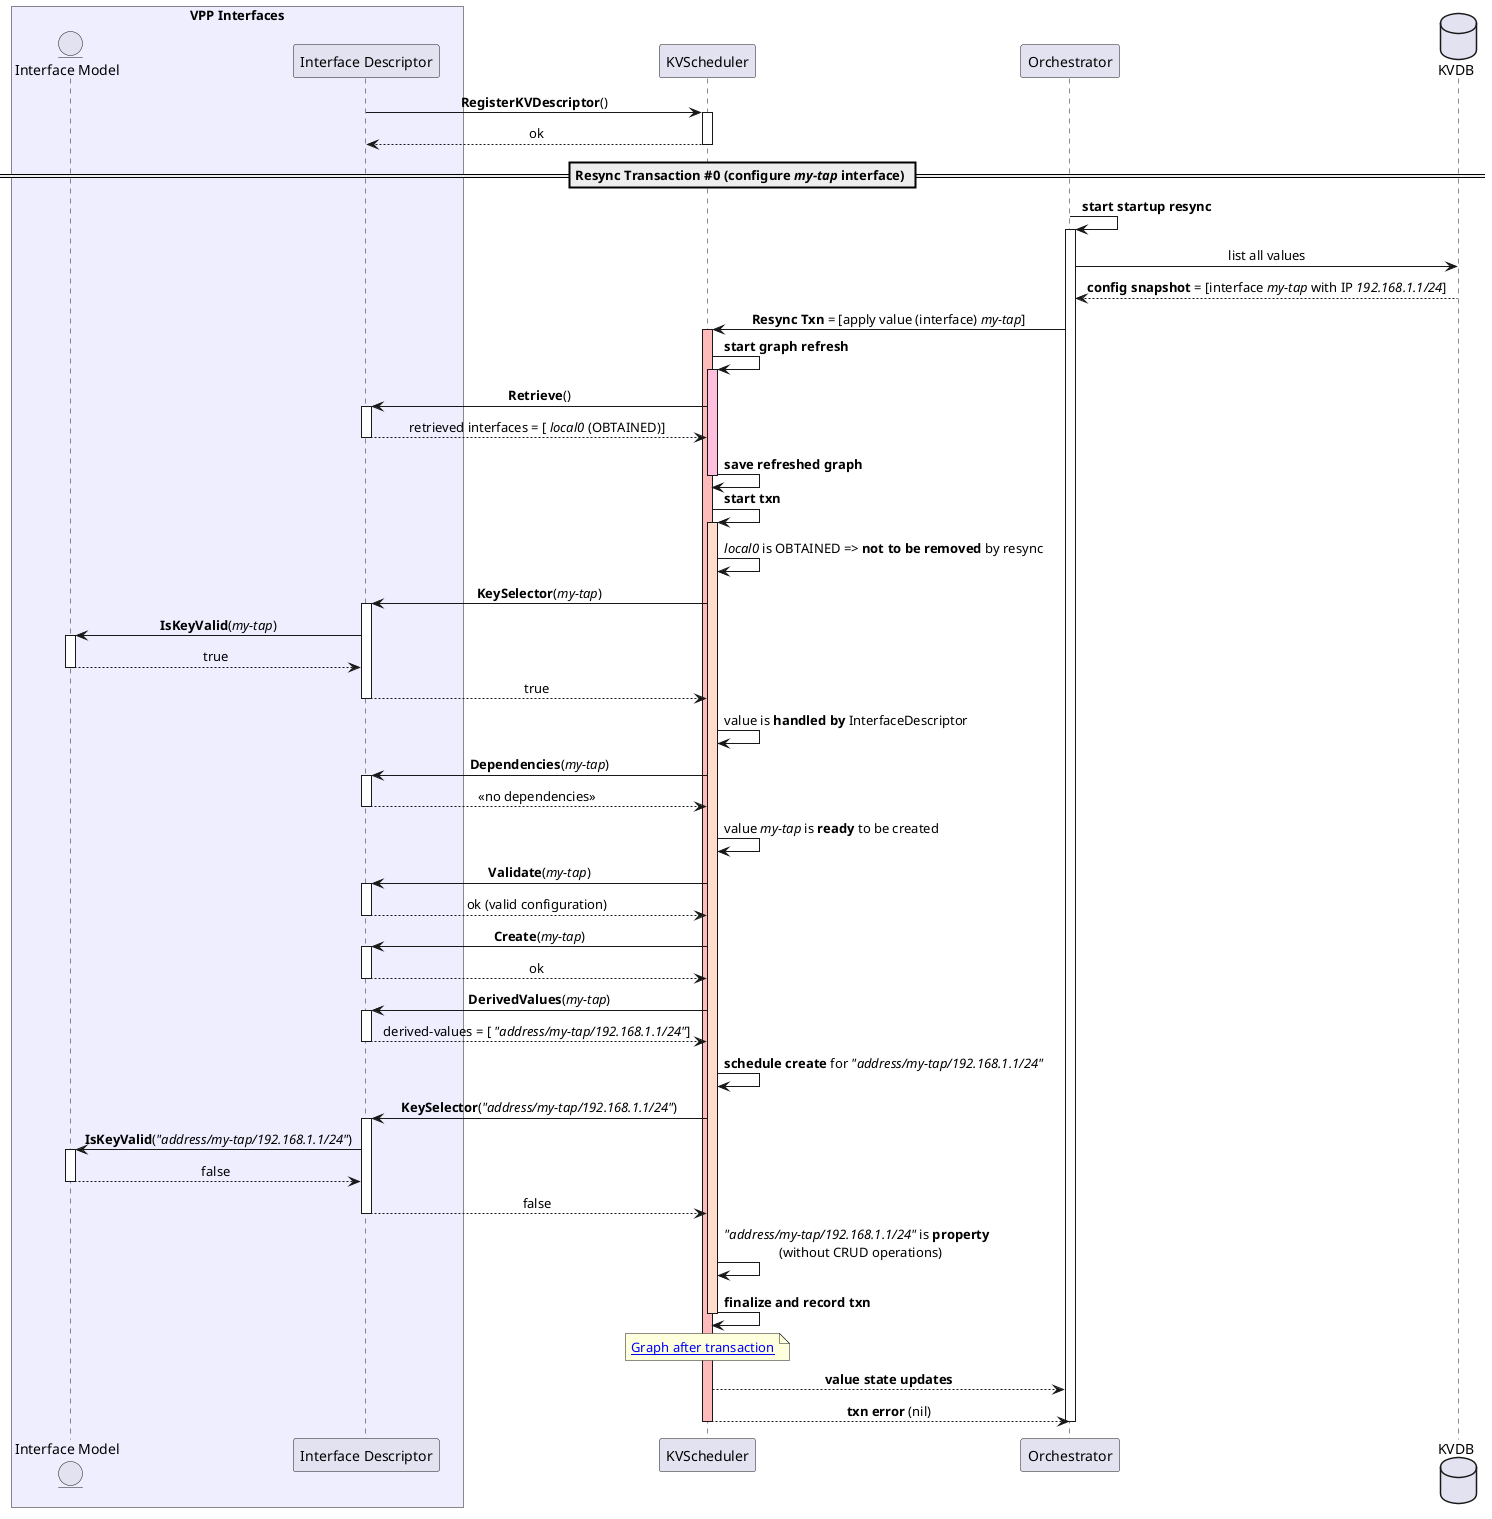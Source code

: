 @startuml

skinparam ParticipantPadding 20
skinparam BoxPadding 10
skinparam SequenceMessageAlign center

box "VPP Interfaces" #EEEEFF
entity IM as "Interface Model"
participant ID as "Interface Descriptor"
end box
participant KVS as "KVScheduler"
participant ORCH as "Orchestrator"
database DB as "KVDB"

ID -> KVS: **RegisterKVDescriptor**()
activate KVS
 KVS --> ID: ok
deactivate KVS

== Resync Transaction #0 (configure //my-tap// interface) ==

ORCH -> ORCH: **start startup resync**
activate ORCH
ORCH -> DB: list all values
DB --> ORCH: **config snapshot** = [interface //my-tap// with IP //192.168.1.1/24//]
ORCH -> KVS: **Resync Txn** = [apply value (interface) //my-tap//]
activate KVS  #FFBBBB

KVS -> KVS: **start graph refresh**
 activate KVS  #FFBFDD
  KVS -> ID: **Retrieve**()
   activate ID
    ID --> KVS: retrieved interfaces = [ //local0// (OBTAINED)]
   deactivate ID
  KVS -> KVS: **save refreshed graph**
 deactivate KVS

KVS -> KVS: **start txn**
 activate KVS  #FFDDCC
  KVS -> KVS: //local0// is OBTAINED => **not to be removed** by resync
 KVS -> ID: **KeySelector**(//my-tap//)
  activate ID
   ID -> IM: **IsKeyValid**(//my-tap//)
   activate IM
    IM --> ID: true
   deactivate IM
   ID --> KVS: true
  deactivate ID
 KVS -> KVS: value is **handled by** InterfaceDescriptor
 KVS -> ID: **Dependencies**(//my-tap//)
  activate ID
   ID --> KVS: << no dependencies >>
  deactivate ID
 KVS -> KVS: value //my-tap// is **ready** to be created
 KVS -> ID: **Validate**(//my-tap//)
  activate ID
   ID --> KVS: ok (valid configuration)
  deactivate ID
 KVS -> ID: **Create**(//my-tap//)
  activate ID
   ID --> KVS: ok
  deactivate ID

 KVS -> ID: **DerivedValues**(//my-tap//)
  activate ID
   ID --> KVS: derived-values = [ //"address/my-tap/192.168.1.1/24"//]
  deactivate ID
  KVS -> KVS: **schedule create** for //"address/my-tap/192.168.1.1/24"//
  KVS -> ID: **KeySelector**(//"address/my-tap/192.168.1.1/24"//)
  activate ID
   ID -> IM: **IsKeyValid**(//"address/my-tap/192.168.1.1/24"//)
   activate IM
   IM --> ID: false
   deactivate IM
   ID --> KVS: false
  deactivate ID
 KVS -> KVS: //"address/my-tap/192.168.1.1/24"// is **property** \n (without CRUD operations)

 KVS -> KVS: **finalize and record txn**
 deactivate KVS

 note over KVS: [[https://raw.githubusercontent.com/milanlenco/vpp-agent/kvs-docs/docs/kvscheduler/cfd/graph/interface_created.svg?sanitize=true Graph after transaction]]

KVS --> ORCH: **value state updates**
KVS --> ORCH: **txn error** (nil)
deactivate KVS
deactivate ORCH

@enduml